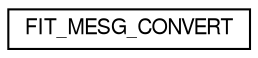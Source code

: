 digraph "Graphical Class Hierarchy"
{
  edge [fontname="FreeSans",fontsize="10",labelfontname="FreeSans",labelfontsize="10"];
  node [fontname="FreeSans",fontsize="10",shape=record];
  rankdir="LR";
  Node1 [label="FIT_MESG_CONVERT",height=0.2,width=0.4,color="black", fillcolor="white", style="filled",URL="$struct_f_i_t___m_e_s_g___c_o_n_v_e_r_t.html"];
}
